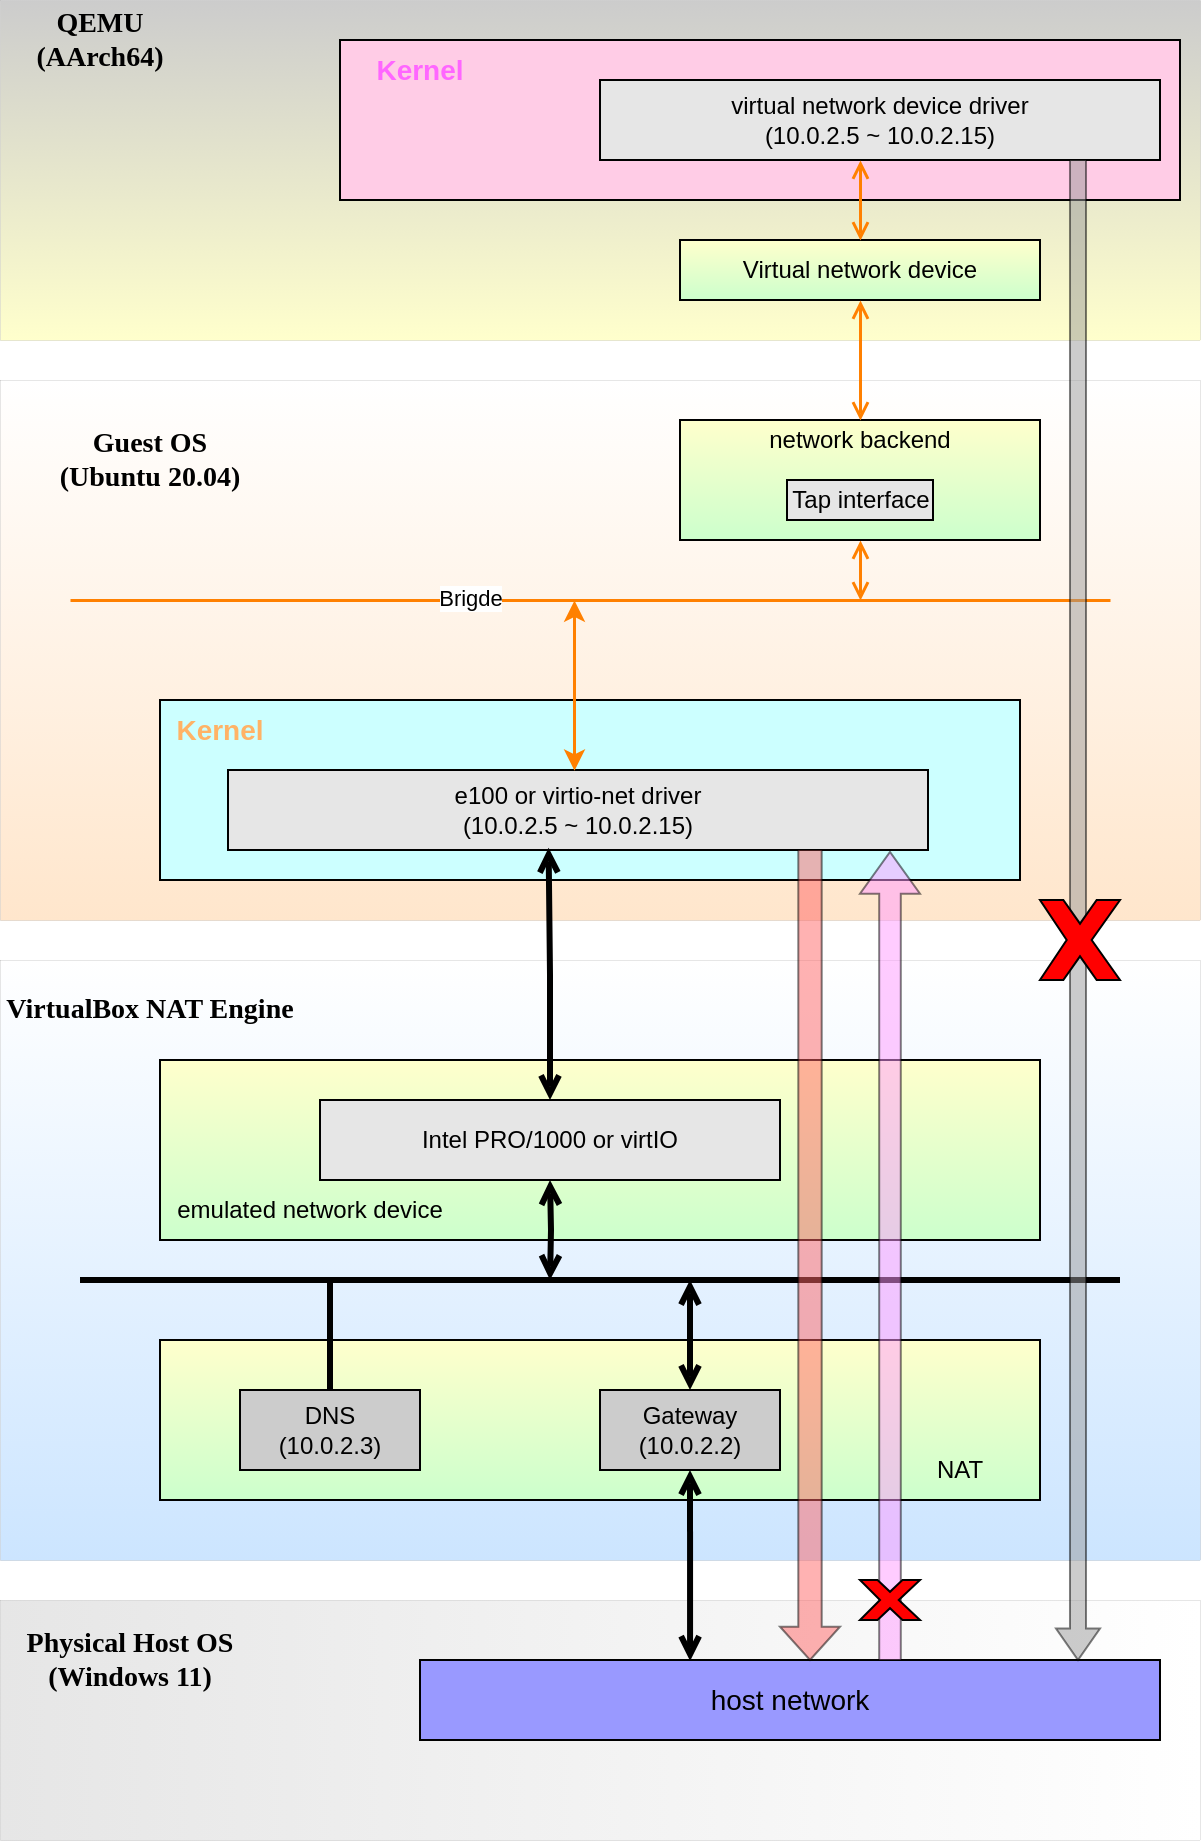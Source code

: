 <mxfile version="22.1.8" type="github">
  <diagram name="第 1 页" id="ANXsYOSUPSdQXI5N-tDR">
    <mxGraphModel dx="1098" dy="1725" grid="1" gridSize="10" guides="1" tooltips="1" connect="1" arrows="1" fold="1" page="1" pageScale="1" pageWidth="827" pageHeight="1169" math="0" shadow="0">
      <root>
        <mxCell id="0" />
        <mxCell id="1" parent="0" />
        <mxCell id="YQJKwAj68iTGBwg1D54c-2" value="" style="rounded=0;whiteSpace=wrap;html=1;gradientColor=#FFFFFF;gradientDirection=east;fillColor=#E6E6E6;strokeWidth=0;" vertex="1" parent="1">
          <mxGeometry x="80" y="400" width="600" height="120" as="geometry" />
        </mxCell>
        <mxCell id="YQJKwAj68iTGBwg1D54c-3" value="" style="whiteSpace=wrap;html=1;rounded=0;align=left;fillColor=#FFFFFF;gradientColor=#CCE5FF;strokeWidth=0;" vertex="1" parent="1">
          <mxGeometry x="80" y="80" width="600" height="300" as="geometry" />
        </mxCell>
        <mxCell id="YQJKwAj68iTGBwg1D54c-5" value="&lt;b&gt;&lt;font style=&quot;font-size: 14px;&quot; face=&quot;Times New Roman&quot;&gt;Physical Host OS&lt;br&gt;(Windows 11)&lt;br&gt;&lt;/font&gt;&lt;/b&gt;" style="text;html=1;strokeColor=none;fillColor=none;align=center;verticalAlign=middle;whiteSpace=wrap;rounded=0;" vertex="1" parent="1">
          <mxGeometry x="90" y="410" width="110" height="40" as="geometry" />
        </mxCell>
        <mxCell id="YQJKwAj68iTGBwg1D54c-6" value="&lt;b&gt;&lt;font style=&quot;font-size: 14px;&quot; face=&quot;Times New Roman&quot;&gt;VirtualBox NAT Engine&lt;/font&gt;&lt;/b&gt;" style="text;html=1;strokeColor=none;fillColor=none;align=center;verticalAlign=middle;whiteSpace=wrap;rounded=0;" vertex="1" parent="1">
          <mxGeometry x="80" y="90" width="150" height="30" as="geometry" />
        </mxCell>
        <mxCell id="YQJKwAj68iTGBwg1D54c-7" value="" style="rounded=0;whiteSpace=wrap;html=1;fillColor=#FFFFCC;gradientColor=#CCFFCC;gradientDirection=south;" vertex="1" parent="1">
          <mxGeometry x="160" y="270" width="440" height="80" as="geometry" />
        </mxCell>
        <mxCell id="YQJKwAj68iTGBwg1D54c-8" value="Gateway&lt;br&gt;(10.0.2.2)" style="rounded=0;whiteSpace=wrap;html=1;fillColor=#CCCCCC;" vertex="1" parent="1">
          <mxGeometry x="380" y="295" width="90" height="40" as="geometry" />
        </mxCell>
        <mxCell id="YQJKwAj68iTGBwg1D54c-9" value="DNS&lt;br&gt;(10.0.2.3)" style="rounded=0;whiteSpace=wrap;html=1;fillColor=#CCCCCC;" vertex="1" parent="1">
          <mxGeometry x="200" y="295" width="90" height="40" as="geometry" />
        </mxCell>
        <mxCell id="YQJKwAj68iTGBwg1D54c-10" value="&lt;font style=&quot;font-size: 14px;&quot;&gt;host network&lt;/font&gt;" style="rounded=0;whiteSpace=wrap;html=1;fillColor=#9999FF;" vertex="1" parent="1">
          <mxGeometry x="290" y="430" width="370" height="40" as="geometry" />
        </mxCell>
        <mxCell id="YQJKwAj68iTGBwg1D54c-11" value="NAT" style="text;html=1;strokeColor=none;fillColor=none;align=center;verticalAlign=middle;whiteSpace=wrap;rounded=0;" vertex="1" parent="1">
          <mxGeometry x="530" y="320" width="60" height="30" as="geometry" />
        </mxCell>
        <mxCell id="YQJKwAj68iTGBwg1D54c-21" value="" style="endArrow=none;html=1;rounded=0;edgeStyle=orthogonalEdgeStyle;strokeWidth=3;" edge="1" parent="1">
          <mxGeometry relative="1" as="geometry">
            <mxPoint x="120" y="240" as="sourcePoint" />
            <mxPoint x="640" y="240" as="targetPoint" />
          </mxGeometry>
        </mxCell>
        <mxCell id="YQJKwAj68iTGBwg1D54c-22" value="" style="endArrow=open;html=1;rounded=0;edgeStyle=orthogonalEdgeStyle;exitX=0.5;exitY=0;exitDx=0;exitDy=0;strokeWidth=3;startArrow=open;startFill=0;endFill=0;" edge="1" parent="1" source="YQJKwAj68iTGBwg1D54c-8">
          <mxGeometry relative="1" as="geometry">
            <mxPoint x="-70" y="260" as="sourcePoint" />
            <mxPoint x="425" y="240" as="targetPoint" />
          </mxGeometry>
        </mxCell>
        <mxCell id="YQJKwAj68iTGBwg1D54c-12" value="" style="rounded=0;whiteSpace=wrap;html=1;fillColor=#FFFFCC;gradientColor=#CCFFCC;gradientDirection=south;" vertex="1" parent="1">
          <mxGeometry x="160" y="130" width="440" height="90" as="geometry" />
        </mxCell>
        <mxCell id="YQJKwAj68iTGBwg1D54c-23" value="" style="endArrow=none;html=1;rounded=0;edgeStyle=orthogonalEdgeStyle;exitX=0.5;exitY=0;exitDx=0;exitDy=0;strokeWidth=3;" edge="1" parent="1" source="YQJKwAj68iTGBwg1D54c-9">
          <mxGeometry relative="1" as="geometry">
            <mxPoint x="240" y="275" as="sourcePoint" />
            <mxPoint x="245" y="240" as="targetPoint" />
          </mxGeometry>
        </mxCell>
        <mxCell id="YQJKwAj68iTGBwg1D54c-25" value="" style="endArrow=open;html=1;rounded=0;edgeStyle=orthogonalEdgeStyle;strokeWidth=3;entryX=0.5;entryY=1;entryDx=0;entryDy=0;startArrow=open;startFill=0;endFill=0;" edge="1" parent="1" target="YQJKwAj68iTGBwg1D54c-13">
          <mxGeometry relative="1" as="geometry">
            <mxPoint x="355" y="240" as="sourcePoint" />
            <mxPoint x="255" y="250" as="targetPoint" />
          </mxGeometry>
        </mxCell>
        <mxCell id="YQJKwAj68iTGBwg1D54c-26" value="" style="endArrow=open;html=1;rounded=0;edgeStyle=orthogonalEdgeStyle;strokeWidth=3;startArrow=open;startFill=0;endFill=0;entryX=0.5;entryY=1;entryDx=0;entryDy=0;exitX=0.365;exitY=0.011;exitDx=0;exitDy=0;exitPerimeter=0;" edge="1" parent="1" source="YQJKwAj68iTGBwg1D54c-10" target="YQJKwAj68iTGBwg1D54c-8">
          <mxGeometry relative="1" as="geometry">
            <mxPoint x="435" y="305" as="sourcePoint" />
            <mxPoint x="425" y="340" as="targetPoint" />
          </mxGeometry>
        </mxCell>
        <mxCell id="YQJKwAj68iTGBwg1D54c-27" value="" style="rounded=0;whiteSpace=wrap;html=1;fillColor=#FFE6CC;gradientColor=#FFFFFF;gradientDirection=north;strokeWidth=0;" vertex="1" parent="1">
          <mxGeometry x="80" y="-210" width="600" height="270" as="geometry" />
        </mxCell>
        <mxCell id="YQJKwAj68iTGBwg1D54c-30" value="" style="rounded=0;whiteSpace=wrap;html=1;fillColor=#CCFFFF;" vertex="1" parent="1">
          <mxGeometry x="160" y="-50" width="430" height="90" as="geometry" />
        </mxCell>
        <mxCell id="YQJKwAj68iTGBwg1D54c-28" value="e100 or virtio-net driver&lt;br&gt;(10.0.2.5 ~ 10.0.2.15)" style="rounded=0;whiteSpace=wrap;html=1;fillColor=#E6E6E6;" vertex="1" parent="1">
          <mxGeometry x="194" y="-15" width="350" height="40" as="geometry" />
        </mxCell>
        <mxCell id="YQJKwAj68iTGBwg1D54c-29" value="&lt;b&gt;&lt;font style=&quot;font-size: 14px;&quot; face=&quot;Times New Roman&quot;&gt;Guest OS&lt;br&gt;(Ubuntu 20.04)&lt;br&gt;&lt;/font&gt;&lt;/b&gt;" style="text;html=1;strokeColor=none;fillColor=none;align=center;verticalAlign=middle;whiteSpace=wrap;rounded=0;" vertex="1" parent="1">
          <mxGeometry x="80" y="-190" width="150" height="40" as="geometry" />
        </mxCell>
        <mxCell id="YQJKwAj68iTGBwg1D54c-31" value="&lt;font color=&quot;#ffb366&quot; style=&quot;font-size: 14px;&quot;&gt;&lt;b&gt;Kernel&lt;/b&gt;&lt;/font&gt;" style="text;html=1;strokeColor=none;fillColor=none;align=center;verticalAlign=middle;whiteSpace=wrap;rounded=0;" vertex="1" parent="1">
          <mxGeometry x="160" y="-50" width="60" height="30" as="geometry" />
        </mxCell>
        <mxCell id="YQJKwAj68iTGBwg1D54c-33" value="" style="shape=singleArrow;direction=south;whiteSpace=wrap;html=1;arrowWidth=0.39;arrowSize=0.041;fillColor=#FF6666;opacity=50;" vertex="1" parent="1">
          <mxGeometry x="470" y="25" width="30" height="405" as="geometry" />
        </mxCell>
        <mxCell id="YQJKwAj68iTGBwg1D54c-32" value="" style="endArrow=open;html=1;rounded=0;edgeStyle=orthogonalEdgeStyle;strokeWidth=3;entryX=0.458;entryY=0.973;entryDx=0;entryDy=0;startArrow=open;startFill=0;endFill=0;exitX=0.5;exitY=0;exitDx=0;exitDy=0;entryPerimeter=0;" edge="1" parent="1" source="YQJKwAj68iTGBwg1D54c-13" target="YQJKwAj68iTGBwg1D54c-28">
          <mxGeometry relative="1" as="geometry">
            <mxPoint x="365" y="250" as="sourcePoint" />
            <mxPoint x="365" y="200" as="targetPoint" />
          </mxGeometry>
        </mxCell>
        <mxCell id="YQJKwAj68iTGBwg1D54c-14" value="emulated network device" style="text;html=1;strokeColor=none;fillColor=none;align=center;verticalAlign=middle;whiteSpace=wrap;rounded=0;" vertex="1" parent="1">
          <mxGeometry x="160" y="190" width="150" height="30" as="geometry" />
        </mxCell>
        <mxCell id="YQJKwAj68iTGBwg1D54c-13" value="Intel PRO/1000 or virtIO" style="rounded=0;whiteSpace=wrap;html=1;fillColor=#E6E6E6;" vertex="1" parent="1">
          <mxGeometry x="240" y="150" width="230" height="40" as="geometry" />
        </mxCell>
        <mxCell id="YQJKwAj68iTGBwg1D54c-35" value="" style="html=1;shadow=0;dashed=0;align=center;verticalAlign=middle;shape=mxgraph.arrows2.arrow;dy=0.64;dx=20.86;direction=north;notch=0;fillColor=#FF99FF;opacity=50;" vertex="1" parent="1">
          <mxGeometry x="510" y="26" width="30" height="404" as="geometry" />
        </mxCell>
        <mxCell id="YQJKwAj68iTGBwg1D54c-36" value="" style="verticalLabelPosition=bottom;verticalAlign=top;html=1;shape=mxgraph.basic.x;fillColor=#FF0000;" vertex="1" parent="1">
          <mxGeometry x="510" y="390" width="30" height="20" as="geometry" />
        </mxCell>
        <mxCell id="YQJKwAj68iTGBwg1D54c-39" value="" style="rounded=0;whiteSpace=wrap;html=1;fillColor=#FFFFCC;gradientColor=#CCCCCC;gradientDirection=north;strokeWidth=0;" vertex="1" parent="1">
          <mxGeometry x="80" y="-400" width="600" height="170" as="geometry" />
        </mxCell>
        <mxCell id="YQJKwAj68iTGBwg1D54c-40" value="&lt;b&gt;&lt;font style=&quot;font-size: 14px;&quot; face=&quot;Times New Roman&quot;&gt;QEMU&lt;br&gt;(AArch64)&lt;br&gt;&lt;/font&gt;&lt;/b&gt;" style="text;html=1;strokeColor=none;fillColor=none;align=center;verticalAlign=middle;whiteSpace=wrap;rounded=0;" vertex="1" parent="1">
          <mxGeometry x="80" y="-400" width="100" height="40" as="geometry" />
        </mxCell>
        <mxCell id="YQJKwAj68iTGBwg1D54c-42" value="" style="endArrow=none;html=1;rounded=0;edgeStyle=orthogonalEdgeStyle;strokeWidth=1.5;strokeColor=#FF8000;" edge="1" parent="1">
          <mxGeometry relative="1" as="geometry">
            <mxPoint x="115" y="-100.0" as="sourcePoint" />
            <mxPoint x="635" y="-100.0" as="targetPoint" />
          </mxGeometry>
        </mxCell>
        <mxCell id="YQJKwAj68iTGBwg1D54c-47" value="Brigde" style="edgeLabel;html=1;align=center;verticalAlign=middle;resizable=0;points=[];" vertex="1" connectable="0" parent="YQJKwAj68iTGBwg1D54c-42">
          <mxGeometry x="-0.232" y="1" relative="1" as="geometry">
            <mxPoint as="offset" />
          </mxGeometry>
        </mxCell>
        <mxCell id="YQJKwAj68iTGBwg1D54c-45" value="" style="endArrow=open;html=1;rounded=0;edgeStyle=orthogonalEdgeStyle;strokeWidth=1.5;entryX=0.5;entryY=1;entryDx=0;entryDy=0;startArrow=open;startFill=0;endFill=0;strokeColor=#FF8000;" edge="1" parent="1" target="YQJKwAj68iTGBwg1D54c-50">
          <mxGeometry relative="1" as="geometry">
            <mxPoint x="510" y="-100" as="sourcePoint" />
            <mxPoint x="385" y="-90" as="targetPoint" />
            <Array as="points">
              <mxPoint x="510" y="-100" />
              <mxPoint x="510" y="-140" />
            </Array>
          </mxGeometry>
        </mxCell>
        <mxCell id="YQJKwAj68iTGBwg1D54c-46" value="" style="endArrow=classic;html=1;rounded=0;edgeStyle=orthogonalEdgeStyle;strokeWidth=1.5;exitX=0.86;exitY=0.002;exitDx=0;exitDy=0;exitPerimeter=0;startArrow=classic;startFill=1;endFill=1;strokeColor=#FF8000;" edge="1" parent="1">
          <mxGeometry relative="1" as="geometry">
            <mxPoint x="367" y="-14.92" as="sourcePoint" />
            <mxPoint x="367" y="-100" as="targetPoint" />
            <Array as="points" />
          </mxGeometry>
        </mxCell>
        <mxCell id="YQJKwAj68iTGBwg1D54c-49" value="Virtual network device" style="rounded=0;whiteSpace=wrap;html=1;fillColor=#FFFFCC;gradientColor=#CCFFCC;gradientDirection=south;" vertex="1" parent="1">
          <mxGeometry x="420" y="-280" width="180" height="30" as="geometry" />
        </mxCell>
        <mxCell id="YQJKwAj68iTGBwg1D54c-50" value="" style="rounded=0;whiteSpace=wrap;html=1;fillColor=#FFFFCC;gradientColor=#CCFFCC;gradientDirection=south;" vertex="1" parent="1">
          <mxGeometry x="420" y="-190" width="180" height="60" as="geometry" />
        </mxCell>
        <mxCell id="YQJKwAj68iTGBwg1D54c-44" value="Tap interface" style="rounded=0;whiteSpace=wrap;html=1;fillColor=#E6E6E6;" vertex="1" parent="1">
          <mxGeometry x="473.5" y="-160" width="73" height="20" as="geometry" />
        </mxCell>
        <mxCell id="YQJKwAj68iTGBwg1D54c-52" value="network backend" style="text;html=1;strokeColor=none;fillColor=none;align=center;verticalAlign=middle;whiteSpace=wrap;rounded=0;" vertex="1" parent="1">
          <mxGeometry x="460" y="-190" width="100" height="20" as="geometry" />
        </mxCell>
        <mxCell id="YQJKwAj68iTGBwg1D54c-56" value="" style="endArrow=open;html=1;rounded=0;edgeStyle=orthogonalEdgeStyle;exitX=0.5;exitY=0;exitDx=0;exitDy=0;entryX=0.5;entryY=1;entryDx=0;entryDy=0;strokeWidth=1.5;startArrow=open;startFill=0;endFill=0;strokeColor=#FF8000;" edge="1" parent="1" source="YQJKwAj68iTGBwg1D54c-52" target="YQJKwAj68iTGBwg1D54c-49">
          <mxGeometry width="50" height="50" relative="1" as="geometry">
            <mxPoint x="490" y="-160" as="sourcePoint" />
            <mxPoint x="540" y="-210" as="targetPoint" />
            <Array as="points" />
          </mxGeometry>
        </mxCell>
        <mxCell id="YQJKwAj68iTGBwg1D54c-57" value="" style="rounded=0;whiteSpace=wrap;html=1;fillColor=#FFCCE6;" vertex="1" parent="1">
          <mxGeometry x="250" y="-380" width="420" height="80" as="geometry" />
        </mxCell>
        <mxCell id="YQJKwAj68iTGBwg1D54c-58" value="virtual network device driver&lt;br&gt;(10.0.2.5 ~ 10.0.2.15)" style="rounded=0;whiteSpace=wrap;html=1;fillColor=#E6E6E6;" vertex="1" parent="1">
          <mxGeometry x="380" y="-360" width="280" height="40" as="geometry" />
        </mxCell>
        <mxCell id="YQJKwAj68iTGBwg1D54c-61" value="&lt;font color=&quot;#ff66ff&quot; style=&quot;font-size: 14px;&quot;&gt;&lt;b style=&quot;&quot;&gt;Kernel&lt;/b&gt;&lt;/font&gt;" style="text;html=1;strokeColor=none;fillColor=none;align=center;verticalAlign=middle;whiteSpace=wrap;rounded=0;" vertex="1" parent="1">
          <mxGeometry x="260" y="-380" width="60" height="30" as="geometry" />
        </mxCell>
        <mxCell id="YQJKwAj68iTGBwg1D54c-62" value="" style="endArrow=open;html=1;rounded=0;edgeStyle=orthogonalEdgeStyle;entryX=0.5;entryY=1;entryDx=0;entryDy=0;strokeWidth=1.5;startArrow=open;startFill=0;endFill=0;strokeColor=#FF8000;" edge="1" parent="1">
          <mxGeometry width="50" height="50" relative="1" as="geometry">
            <mxPoint x="510" y="-280" as="sourcePoint" />
            <mxPoint x="510" y="-320" as="targetPoint" />
            <Array as="points" />
          </mxGeometry>
        </mxCell>
        <mxCell id="YQJKwAj68iTGBwg1D54c-64" value="" style="shape=singleArrow;direction=south;whiteSpace=wrap;html=1;arrowWidth=0.364;arrowSize=0.021;fillColor=#999999;opacity=50;" vertex="1" parent="1">
          <mxGeometry x="608" y="-320" width="22" height="750" as="geometry" />
        </mxCell>
        <mxCell id="YQJKwAj68iTGBwg1D54c-65" value="" style="verticalLabelPosition=bottom;verticalAlign=top;html=1;shape=mxgraph.basic.x;fillColor=#FF0000;" vertex="1" parent="1">
          <mxGeometry x="600" y="50" width="40" height="40" as="geometry" />
        </mxCell>
      </root>
    </mxGraphModel>
  </diagram>
</mxfile>
